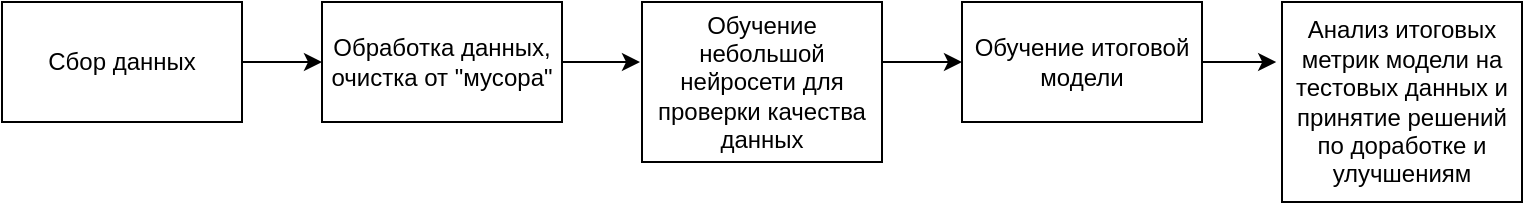 <mxfile version="22.0.3" type="device">
  <diagram name="Page-1" id="2YBvvXClWsGukQMizWep">
    <mxGraphModel dx="1837" dy="922" grid="1" gridSize="10" guides="1" tooltips="1" connect="1" arrows="1" fold="1" page="1" pageScale="1" pageWidth="850" pageHeight="1100" math="0" shadow="0">
      <root>
        <mxCell id="0" />
        <mxCell id="1" parent="0" />
        <mxCell id="AlYkQCBO4MxIM3iHn8Bt-7" style="edgeStyle=orthogonalEdgeStyle;rounded=0;orthogonalLoop=1;jettySize=auto;html=1;exitX=1;exitY=0.5;exitDx=0;exitDy=0;entryX=0;entryY=0.5;entryDx=0;entryDy=0;" edge="1" parent="1" source="AlYkQCBO4MxIM3iHn8Bt-1" target="AlYkQCBO4MxIM3iHn8Bt-2">
          <mxGeometry relative="1" as="geometry" />
        </mxCell>
        <mxCell id="AlYkQCBO4MxIM3iHn8Bt-1" value="Сбор данных" style="rounded=0;whiteSpace=wrap;html=1;" vertex="1" parent="1">
          <mxGeometry x="40" y="40" width="120" height="60" as="geometry" />
        </mxCell>
        <mxCell id="AlYkQCBO4MxIM3iHn8Bt-2" value="Обработка данных, очистка от &quot;мусора&quot;" style="rounded=0;whiteSpace=wrap;html=1;" vertex="1" parent="1">
          <mxGeometry x="200" y="40" width="120" height="60" as="geometry" />
        </mxCell>
        <mxCell id="AlYkQCBO4MxIM3iHn8Bt-3" value="Обучение небольшой нейросети для проверки качества данных" style="rounded=0;whiteSpace=wrap;html=1;" vertex="1" parent="1">
          <mxGeometry x="360" y="40" width="120" height="80" as="geometry" />
        </mxCell>
        <mxCell id="AlYkQCBO4MxIM3iHn8Bt-4" value="Обучение итоговой модели" style="rounded=0;whiteSpace=wrap;html=1;" vertex="1" parent="1">
          <mxGeometry x="520" y="40" width="120" height="60" as="geometry" />
        </mxCell>
        <mxCell id="AlYkQCBO4MxIM3iHn8Bt-5" value="Анализ итоговых метрик модели на тестовых данных и принятие решений по доработке и улучшениям" style="rounded=0;whiteSpace=wrap;html=1;" vertex="1" parent="1">
          <mxGeometry x="680" y="40" width="120" height="100" as="geometry" />
        </mxCell>
        <mxCell id="AlYkQCBO4MxIM3iHn8Bt-8" style="edgeStyle=orthogonalEdgeStyle;rounded=0;orthogonalLoop=1;jettySize=auto;html=1;exitX=1;exitY=0.5;exitDx=0;exitDy=0;entryX=-0.008;entryY=0.372;entryDx=0;entryDy=0;entryPerimeter=0;" edge="1" parent="1" source="AlYkQCBO4MxIM3iHn8Bt-2" target="AlYkQCBO4MxIM3iHn8Bt-3">
          <mxGeometry relative="1" as="geometry" />
        </mxCell>
        <mxCell id="AlYkQCBO4MxIM3iHn8Bt-10" style="edgeStyle=orthogonalEdgeStyle;rounded=0;orthogonalLoop=1;jettySize=auto;html=1;exitX=1;exitY=0.25;exitDx=0;exitDy=0;entryX=0;entryY=0.5;entryDx=0;entryDy=0;" edge="1" parent="1" source="AlYkQCBO4MxIM3iHn8Bt-3" target="AlYkQCBO4MxIM3iHn8Bt-4">
          <mxGeometry relative="1" as="geometry">
            <Array as="points">
              <mxPoint x="480" y="70" />
            </Array>
          </mxGeometry>
        </mxCell>
        <mxCell id="AlYkQCBO4MxIM3iHn8Bt-11" style="edgeStyle=orthogonalEdgeStyle;rounded=0;orthogonalLoop=1;jettySize=auto;html=1;exitX=1;exitY=0.5;exitDx=0;exitDy=0;entryX=-0.024;entryY=0.304;entryDx=0;entryDy=0;entryPerimeter=0;" edge="1" parent="1" source="AlYkQCBO4MxIM3iHn8Bt-4" target="AlYkQCBO4MxIM3iHn8Bt-5">
          <mxGeometry relative="1" as="geometry" />
        </mxCell>
      </root>
    </mxGraphModel>
  </diagram>
</mxfile>
